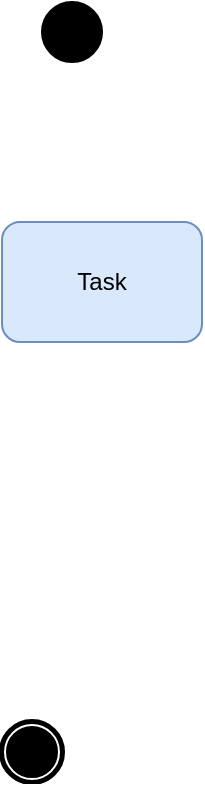 <mxfile version="13.3.4" type="github"><diagram id="yGiGGLOthiXHAngy8Tl7" name="Page-1"><mxGraphModel dx="868" dy="492" grid="1" gridSize="10" guides="1" tooltips="1" connect="1" arrows="1" fold="1" page="1" pageScale="1" pageWidth="850" pageHeight="1100" math="0" shadow="0"><root><mxCell id="0"/><mxCell id="1" parent="0"/><mxCell id="yVWbq-8xWhXRqSndZH2m-1" value="" style="shape=mxgraph.bpmn.shape;html=1;verticalLabelPosition=bottom;labelBackgroundColor=#ffffff;verticalAlign=top;align=center;perimeter=ellipsePerimeter;outlineConnect=0;outline=end;symbol=terminate;" vertex="1" parent="1"><mxGeometry x="400" y="370" width="30" height="30" as="geometry"/></mxCell><mxCell id="yVWbq-8xWhXRqSndZH2m-2" value="Task" style="shape=ext;rounded=1;html=1;whiteSpace=wrap;fillColor=#dae8fc;strokeColor=#6c8ebf;" vertex="1" parent="1"><mxGeometry x="400" y="120" width="100" height="60" as="geometry"/></mxCell><mxCell id="yVWbq-8xWhXRqSndZH2m-3" value="" style="ellipse;whiteSpace=wrap;html=1;aspect=fixed;fillColor=#000000;" vertex="1" parent="1"><mxGeometry x="420" y="10" width="30" height="30" as="geometry"/></mxCell></root></mxGraphModel></diagram></mxfile>
